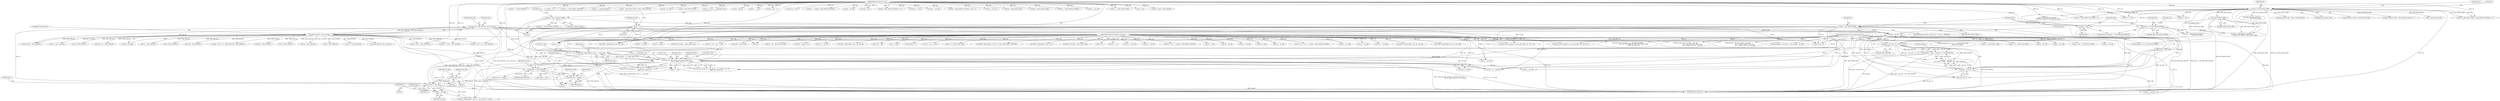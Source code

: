 digraph "0_openssl_68595c0c2886e7942a14f98c17a55a88afb6c292@pointer" {
"1000313" [label="(Call,in + sha_off)"];
"1000237" [label="(Call,aesni_cbc_sha1_enc(in, out, blocks, &key->ks,\n                               ctx->iv, &key->md, in + iv + sha_off))"];
"1000125" [label="(MethodParameterIn,const unsigned char *in)"];
"1000124" [label="(MethodParameterIn,unsigned char *out)"];
"1000218" [label="(Call,blocks = (plen - (sha_off + iv)) / SHA_CBLOCK)"];
"1000220" [label="(Call,(plen - (sha_off + iv)) / SHA_CBLOCK)"];
"1000221" [label="(Call,plen - (sha_off + iv))"];
"1000213" [label="(Call,plen > (sha_off + iv))"];
"1000182" [label="(Call,plen = len)"];
"1000168" [label="(Call,len % AES_BLOCK_SIZE)"];
"1000126" [label="(MethodParameterIn,size_t len)"];
"1000179" [label="(Call,plen == NO_PAYLOAD_LENGTH)"];
"1000135" [label="(Call,plen = key->payload_length)"];
"1000153" [label="(Call,sha_off = SHA_CBLOCK - key->md.num)"];
"1000155" [label="(Call,SHA_CBLOCK - key->md.num)"];
"1000141" [label="(Call,iv = 0)"];
"1000208" [label="(Call,iv = AES_BLOCK_SIZE)"];
"1000195" [label="(Call,-AES_BLOCK_SIZE)"];
"1000228" [label="(Call,SHA1_Update(&key->md, in + iv, sha_off))"];
"1000305" [label="(Call,sha_off += iv)"];
"1000302" [label="(Call,sha_off = 0)"];
"1000263" [label="(Call,sha_off += blocks)"];
"1000257" [label="(Call,blocks *= SHA_CBLOCK)"];
"1001861" [label="(Call,len - 2 * SHA_CBLOCK)"];
"1001017" [label="(Call,res != SHA_CBLOCK)"];
"1000135" [label="(Call,plen = key->payload_length)"];
"1000219" [label="(Identifier,blocks)"];
"1000263" [label="(Call,sha_off += blocks)"];
"1000156" [label="(Identifier,SHA_CBLOCK)"];
"1000245" [label="(Call,ctx->iv)"];
"1001897" [label="(Call,out + aes_off)"];
"1000272" [label="(Call,blocks >> 29)"];
"1001894" [label="(Call,in + aes_off)"];
"1000707" [label="(Call,len - (256 + 32 + SHA_CBLOCK))"];
"1000392" [label="(Call,out + aes_off)"];
"1000604" [label="(Call,len - 1)"];
"1000257" [label="(Call,blocks *= SHA_CBLOCK)"];
"1000320" [label="(Call,plen != len)"];
"1000303" [label="(Identifier,sha_off)"];
"1000213" [label="(Call,plen > (sha_off + iv))"];
"1001520" [label="(Call,len += SHA_DIGEST_LENGTH)"];
"1000498" [label="(Call,len < (AES_BLOCK_SIZE + SHA_DIGEST_LENGTH + 1))"];
"1001783" [label="(Call,out = out + len - 1 - pad)"];
"1000179" [label="(Call,plen == NO_PAYLOAD_LENGTH)"];
"1000830" [label="(Call,SHA_CBLOCK - key->md.num)"];
"1001851" [label="(Call,len - 3 * SHA_CBLOCK)"];
"1000192" [label="(Call,SHA_DIGEST_LENGTH +\n                   AES_BLOCK_SIZE)"];
"1000125" [label="(MethodParameterIn,const unsigned char *in)"];
"1000577" [label="(Call,aesni_cbc_encrypt(in + len - AES_BLOCK_SIZE,\n                                  out + len - AES_BLOCK_SIZE, AES_BLOCK_SIZE,\n                                  &key->ks, tail_iv, 0))"];
"1000229" [label="(Call,&key->md)"];
"1000143" [label="(Literal,0)"];
"1000717" [label="(Call,len - AES_BLOCK_SIZE - blocks * SHA_CBLOCK)"];
"1000154" [label="(Identifier,sha_off)"];
"1000254" [label="(Call,iv + sha_off)"];
"1000196" [label="(Identifier,AES_BLOCK_SIZE)"];
"1000391" [label="(Call,aesni_cbc_encrypt(out + aes_off, out + aes_off, len - aes_off,\n                              &key->ks, ctx->iv, 1))"];
"1000304" [label="(Literal,0)"];
"1000239" [label="(Identifier,out)"];
"1000398" [label="(Call,len - aes_off)"];
"1000172" [label="(Literal,0)"];
"1000222" [label="(Identifier,plen)"];
"1001523" [label="(Call,res = key->md.num)"];
"1000183" [label="(Identifier,plen)"];
"1000212" [label="(Call,plen > (sha_off + iv)\n            && (blocks = (plen - (sha_off + iv)) / SHA_CBLOCK))"];
"1001853" [label="(Call,3 * SHA_CBLOCK)"];
"1001647" [label="(Call,out - p)"];
"1000228" [label="(Call,SHA1_Update(&key->md, in + iv, sha_off))"];
"1000844" [label="(Call,out += j)"];
"1001893" [label="(Call,aesni256_cbc_sha1_dec(in + aes_off,\n                                      out + aes_off, blocks, &key->ks,\n                                      ctx->iv, &key->md, out + sha_off))"];
"1000306" [label="(Identifier,sha_off)"];
"1000580" [label="(Call,len - AES_BLOCK_SIZE)"];
"1001625" [label="(Call,out += inp_len)"];
"1001912" [label="(Call,out + sha_off)"];
"1000847" [label="(Call,len -= j)"];
"1000820" [label="(Call,len - (256 + SHA_CBLOCK))"];
"1001635" [label="(Call,out + len - 1 - maxpad - SHA_DIGEST_LENGTH)"];
"1000261" [label="(Identifier,aes_off)"];
"1001561" [label="(Call,len - inp_len)"];
"1001787" [label="(Call,len - 1 - pad)"];
"1000142" [label="(Identifier,iv)"];
"1000127" [label="(Block,)"];
"1000177" [label="(Block,)"];
"1000328" [label="(Call,memcpy(out + aes_off, in + aes_off, plen - aes_off))"];
"1000376" [label="(Call,len - plen - 1)"];
"1000811" [label="(Call,len >= (256 + SHA_CBLOCK))"];
"1000719" [label="(Call,AES_BLOCK_SIZE - blocks * SHA_CBLOCK)"];
"1000170" [label="(Identifier,AES_BLOCK_SIZE)"];
"1000339" [label="(Call,out + plen)"];
"1000660" [label="(Call,inp_len - len)"];
"1000236" [label="(Identifier,sha_off)"];
"1001637" [label="(Call,len - 1 - maxpad - SHA_DIGEST_LENGTH)"];
"1000418" [label="(Call,len - aes_off)"];
"1000167" [label="(ControlStructure,if (len % AES_BLOCK_SIZE))"];
"1000329" [label="(Call,out + aes_off)"];
"1000709" [label="(Call,256 + 32 + SHA_CBLOCK)"];
"1000412" [label="(Call,in + aes_off)"];
"1000569" [label="(Call,in + len - 2 * AES_BLOCK_SIZE)"];
"1000767" [label="(Call,out + sha_off)"];
"1000363" [label="(Call,out + plen)"];
"1000260" [label="(Call,aes_off += blocks)"];
"1000164" [label="(Identifier,key)"];
"1000184" [label="(Identifier,len)"];
"1000411" [label="(Call,aesni_cbc_encrypt(in + aes_off, out + aes_off, len - aes_off,\n                              &key->ks, ctx->iv, 1))"];
"1000190" [label="(Call,plen + SHA_DIGEST_LENGTH +\n                   AES_BLOCK_SIZE)"];
"1001633" [label="(Call,*p = out + len - 1 - maxpad - SHA_DIGEST_LENGTH)"];
"1000182" [label="(Call,plen = len)"];
"1000141" [label="(Call,iv = 0)"];
"1000752" [label="(Call,out + aes_off)"];
"1000381" [label="(Call,plen < len)"];
"1000307" [label="(Identifier,iv)"];
"1000233" [label="(Call,in + iv)"];
"1000313" [label="(Call,in + sha_off)"];
"1000126" [label="(MethodParameterIn,size_t len)"];
"1000259" [label="(Identifier,SHA_CBLOCK)"];
"1000221" [label="(Call,plen - (sha_off + iv))"];
"1000332" [label="(Call,in + aes_off)"];
"1000237" [label="(Call,aesni_cbc_sha1_enc(in, out, blocks, &key->ks,\n                               ctx->iv, &key->md, in + iv + sha_off))"];
"1001845" [label="(Call,sha_off %= SHA_CBLOCK)"];
"1001971" [label="(MethodReturn,static int)"];
"1001874" [label="(Call,aesni_cbc_encrypt(in, out, aes_off, &key->ks, ctx->iv, 0))"];
"1000240" [label="(Identifier,blocks)"];
"1000507" [label="(Call,memcpy(ctx->iv, in, AES_BLOCK_SIZE))"];
"1001920" [label="(Call,out += sha_off)"];
"1000157" [label="(Call,key->md.num)"];
"1000302" [label="(Call,sha_off = 0)"];
"1000311" [label="(Identifier,key)"];
"1000187" [label="(Call,len !=\n                 ((plen + SHA_DIGEST_LENGTH +\n                   AES_BLOCK_SIZE) & -AES_BLOCK_SIZE))"];
"1000215" [label="(Call,sha_off + iv)"];
"1000609" [label="(Call,len - (SHA_DIGEST_LENGTH + 1))"];
"1000315" [label="(Identifier,sha_off)"];
"1000317" [label="(Identifier,plen)"];
"1000800" [label="(Call,SHA1_Update(&key->md, out, inp_len))"];
"1000741" [label="(Call,SHA1_Update(&key->md, out, sha_off))"];
"1000711" [label="(Call,32 + SHA_CBLOCK)"];
"1000825" [label="(Call,0 - SHA_CBLOCK)"];
"1000395" [label="(Call,out + aes_off)"];
"1000169" [label="(Identifier,len)"];
"1000189" [label="(Call,(plen + SHA_DIGEST_LENGTH +\n                   AES_BLOCK_SIZE) & -AES_BLOCK_SIZE)"];
"1000558" [label="(Call,len >= 1024)"];
"1000136" [label="(Identifier,plen)"];
"1000209" [label="(Identifier,iv)"];
"1001923" [label="(Call,len -= sha_off)"];
"1000450" [label="(Call,plen != NO_PAYLOAD_LENGTH)"];
"1000168" [label="(Call,len % AES_BLOCK_SIZE)"];
"1000648" [label="(Call,len - (SHA_DIGEST_LENGTH + pad + 1))"];
"1000358" [label="(Call,out + plen)"];
"1000188" [label="(Identifier,len)"];
"1000181" [label="(Identifier,NO_PAYLOAD_LENGTH)"];
"1000314" [label="(Identifier,in)"];
"1000200" [label="(ControlStructure,if (key->aux.tls_ver >= TLS1_1_VERSION))"];
"1000264" [label="(Identifier,sha_off)"];
"1000338" [label="(Call,SHA1_Final(out + plen, &key->md))"];
"1001628" [label="(Call,len -= inp_len)"];
"1000729" [label="(Call,aesni_cbc_encrypt(in, out, aes_off, &key->ks, ctx->iv, 0))"];
"1000585" [label="(Call,len - AES_BLOCK_SIZE)"];
"1000547" [label="(Call,out[i] ^ pmac->c[i])"];
"1000567" [label="(Call,memcpy(tail_iv, in + len - 2 * AES_BLOCK_SIZE,\n                       AES_BLOCK_SIZE))"];
"1000583" [label="(Call,out + len - AES_BLOCK_SIZE)"];
"1000600" [label="(Call,pad = out[len - 1])"];
"1000822" [label="(Call,256 + SHA_CBLOCK)"];
"1000519" [label="(Call,len -= AES_BLOCK_SIZE)"];
"1000807" [label="(Call,len -= SHA_DIGEST_LENGTH)"];
"1000195" [label="(Call,-AES_BLOCK_SIZE)"];
"1000778" [label="(Call,len -= sha_off)"];
"1000775" [label="(Call,out += sha_off)"];
"1000220" [label="(Call,(plen - (sha_off + iv)) / SHA_CBLOCK)"];
"1000153" [label="(Call,sha_off = SHA_CBLOCK - key->md.num)"];
"1000218" [label="(Call,blocks = (plen - (sha_off + iv)) / SHA_CBLOCK)"];
"1000325" [label="(Call,in != out)"];
"1000180" [label="(Identifier,plen)"];
"1000223" [label="(Call,sha_off + iv)"];
"1001886" [label="(Call,SHA1_Update(&key->md, out, sha_off))"];
"1001962" [label="(Call,SHA1_Update(&key->md, out, len))"];
"1000513" [label="(Call,in += AES_BLOCK_SIZE)"];
"1000137" [label="(Call,key->payload_length)"];
"1000578" [label="(Call,in + len - AES_BLOCK_SIZE)"];
"1000524" [label="(Call,len < (SHA_DIGEST_LENGTH + 1))"];
"1000124" [label="(MethodParameterIn,unsigned char *out)"];
"1000248" [label="(Call,&key->md)"];
"1001807" [label="(Call,out[i] ^ pad)"];
"1000969" [label="(Call,c = out[j])"];
"1000269" [label="(Identifier,key)"];
"1000146" [label="(Identifier,sha_off)"];
"1000749" [label="(Call,in + aes_off)"];
"1000386" [label="(Call,out[plen] = l)"];
"1000706" [label="(Call,(len - (256 + 32 + SHA_CBLOCK)) / SHA_CBLOCK)"];
"1000175" [label="(Identifier,ctx)"];
"1000265" [label="(Identifier,blocks)"];
"1000415" [label="(Call,out + aes_off)"];
"1000155" [label="(Call,SHA_CBLOCK - key->md.num)"];
"1000813" [label="(Call,256 + SHA_CBLOCK)"];
"1000500" [label="(Call,AES_BLOCK_SIZE + SHA_DIGEST_LENGTH + 1)"];
"1000214" [label="(Identifier,plen)"];
"1001785" [label="(Call,out + len - 1 - pad)"];
"1001835" [label="(Call,len >= 1024)"];
"1000516" [label="(Call,out += AES_BLOCK_SIZE)"];
"1000571" [label="(Call,len - 2 * AES_BLOCK_SIZE)"];
"1000210" [label="(Identifier,AES_BLOCK_SIZE)"];
"1001863" [label="(Call,2 * SHA_CBLOCK)"];
"1000962" [label="(Call,j < len)"];
"1000258" [label="(Identifier,blocks)"];
"1000305" [label="(Call,sha_off += iv)"];
"1000748" [label="(Call,aesni256_cbc_sha1_dec(in + aes_off,\n                                      out + aes_off, blocks, &key->ks,\n                                      ctx->iv, &key->md, out + sha_off))"];
"1000178" [label="(ControlStructure,if (plen == NO_PAYLOAD_LENGTH))"];
"1000241" [label="(Call,&key->ks)"];
"1001869" [label="(Call,len - blocks * SHA_CBLOCK)"];
"1000208" [label="(Call,iv = AES_BLOCK_SIZE)"];
"1000952" [label="(Call,res = key->md.num)"];
"1000301" [label="(Block,)"];
"1000238" [label="(Identifier,in)"];
"1001143" [label="(Call,i < SHA_CBLOCK)"];
"1000308" [label="(Call,SHA1_Update(&key->md, in + sha_off, plen - sha_off))"];
"1000227" [label="(Block,)"];
"1000573" [label="(Call,2 * AES_BLOCK_SIZE)"];
"1000316" [label="(Call,plen - sha_off)"];
"1000252" [label="(Call,in + iv + sha_off)"];
"1000353" [label="(Call,SHA1_Update(&key->md, out + plen, SHA_DIGEST_LENGTH))"];
"1000837" [label="(Call,SHA1_Update(&key->md, out, j))"];
"1000226" [label="(Identifier,SHA_CBLOCK)"];
"1000362" [label="(Call,SHA1_Final(out + plen, &key->md))"];
"1000313" -> "1000308"  [label="AST: "];
"1000313" -> "1000315"  [label="CFG: "];
"1000314" -> "1000313"  [label="AST: "];
"1000315" -> "1000313"  [label="AST: "];
"1000317" -> "1000313"  [label="CFG: "];
"1000237" -> "1000313"  [label="DDG: in"];
"1000125" -> "1000313"  [label="DDG: in"];
"1000305" -> "1000313"  [label="DDG: sha_off"];
"1000237" -> "1000227"  [label="AST: "];
"1000237" -> "1000252"  [label="CFG: "];
"1000238" -> "1000237"  [label="AST: "];
"1000239" -> "1000237"  [label="AST: "];
"1000240" -> "1000237"  [label="AST: "];
"1000241" -> "1000237"  [label="AST: "];
"1000245" -> "1000237"  [label="AST: "];
"1000248" -> "1000237"  [label="AST: "];
"1000252" -> "1000237"  [label="AST: "];
"1000258" -> "1000237"  [label="CFG: "];
"1000237" -> "1001971"  [label="DDG: aesni_cbc_sha1_enc(in, out, blocks, &key->ks,\n                               ctx->iv, &key->md, in + iv + sha_off)"];
"1000237" -> "1001971"  [label="DDG: in + iv + sha_off"];
"1000125" -> "1000237"  [label="DDG: in"];
"1000124" -> "1000237"  [label="DDG: out"];
"1000218" -> "1000237"  [label="DDG: blocks"];
"1000228" -> "1000237"  [label="DDG: &key->md"];
"1000228" -> "1000237"  [label="DDG: sha_off"];
"1000141" -> "1000237"  [label="DDG: iv"];
"1000208" -> "1000237"  [label="DDG: iv"];
"1000237" -> "1000257"  [label="DDG: blocks"];
"1000237" -> "1000308"  [label="DDG: &key->md"];
"1000237" -> "1000308"  [label="DDG: in"];
"1000237" -> "1000325"  [label="DDG: in"];
"1000237" -> "1000325"  [label="DDG: out"];
"1000237" -> "1000391"  [label="DDG: &key->ks"];
"1000237" -> "1000391"  [label="DDG: ctx->iv"];
"1000237" -> "1000411"  [label="DDG: in"];
"1000237" -> "1000411"  [label="DDG: out"];
"1000237" -> "1000411"  [label="DDG: &key->ks"];
"1000237" -> "1000411"  [label="DDG: ctx->iv"];
"1000237" -> "1000412"  [label="DDG: in"];
"1000237" -> "1000415"  [label="DDG: out"];
"1000125" -> "1000122"  [label="AST: "];
"1000125" -> "1001971"  [label="DDG: in"];
"1000125" -> "1000228"  [label="DDG: in"];
"1000125" -> "1000233"  [label="DDG: in"];
"1000125" -> "1000252"  [label="DDG: in"];
"1000125" -> "1000308"  [label="DDG: in"];
"1000125" -> "1000325"  [label="DDG: in"];
"1000125" -> "1000328"  [label="DDG: in"];
"1000125" -> "1000332"  [label="DDG: in"];
"1000125" -> "1000411"  [label="DDG: in"];
"1000125" -> "1000412"  [label="DDG: in"];
"1000125" -> "1000507"  [label="DDG: in"];
"1000125" -> "1000513"  [label="DDG: in"];
"1000125" -> "1000567"  [label="DDG: in"];
"1000125" -> "1000569"  [label="DDG: in"];
"1000125" -> "1000577"  [label="DDG: in"];
"1000125" -> "1000578"  [label="DDG: in"];
"1000125" -> "1000729"  [label="DDG: in"];
"1000125" -> "1000748"  [label="DDG: in"];
"1000125" -> "1000749"  [label="DDG: in"];
"1000125" -> "1001874"  [label="DDG: in"];
"1000125" -> "1001893"  [label="DDG: in"];
"1000125" -> "1001894"  [label="DDG: in"];
"1000124" -> "1000122"  [label="AST: "];
"1000124" -> "1001971"  [label="DDG: out"];
"1000124" -> "1000325"  [label="DDG: out"];
"1000124" -> "1000328"  [label="DDG: out"];
"1000124" -> "1000329"  [label="DDG: out"];
"1000124" -> "1000338"  [label="DDG: out"];
"1000124" -> "1000339"  [label="DDG: out"];
"1000124" -> "1000353"  [label="DDG: out"];
"1000124" -> "1000358"  [label="DDG: out"];
"1000124" -> "1000362"  [label="DDG: out"];
"1000124" -> "1000363"  [label="DDG: out"];
"1000124" -> "1000386"  [label="DDG: out"];
"1000124" -> "1000391"  [label="DDG: out"];
"1000124" -> "1000392"  [label="DDG: out"];
"1000124" -> "1000395"  [label="DDG: out"];
"1000124" -> "1000411"  [label="DDG: out"];
"1000124" -> "1000415"  [label="DDG: out"];
"1000124" -> "1000516"  [label="DDG: out"];
"1000124" -> "1000547"  [label="DDG: out"];
"1000124" -> "1000577"  [label="DDG: out"];
"1000124" -> "1000583"  [label="DDG: out"];
"1000124" -> "1000600"  [label="DDG: out"];
"1000124" -> "1000729"  [label="DDG: out"];
"1000124" -> "1000741"  [label="DDG: out"];
"1000124" -> "1000748"  [label="DDG: out"];
"1000124" -> "1000752"  [label="DDG: out"];
"1000124" -> "1000767"  [label="DDG: out"];
"1000124" -> "1000775"  [label="DDG: out"];
"1000124" -> "1000800"  [label="DDG: out"];
"1000124" -> "1000837"  [label="DDG: out"];
"1000124" -> "1000844"  [label="DDG: out"];
"1000124" -> "1000969"  [label="DDG: out"];
"1000124" -> "1001625"  [label="DDG: out"];
"1000124" -> "1001633"  [label="DDG: out"];
"1000124" -> "1001635"  [label="DDG: out"];
"1000124" -> "1001647"  [label="DDG: out"];
"1000124" -> "1001783"  [label="DDG: out"];
"1000124" -> "1001785"  [label="DDG: out"];
"1000124" -> "1001807"  [label="DDG: out"];
"1000124" -> "1001874"  [label="DDG: out"];
"1000124" -> "1001886"  [label="DDG: out"];
"1000124" -> "1001893"  [label="DDG: out"];
"1000124" -> "1001897"  [label="DDG: out"];
"1000124" -> "1001912"  [label="DDG: out"];
"1000124" -> "1001920"  [label="DDG: out"];
"1000124" -> "1001962"  [label="DDG: out"];
"1000218" -> "1000212"  [label="AST: "];
"1000218" -> "1000220"  [label="CFG: "];
"1000219" -> "1000218"  [label="AST: "];
"1000220" -> "1000218"  [label="AST: "];
"1000212" -> "1000218"  [label="CFG: "];
"1000218" -> "1001971"  [label="DDG: blocks"];
"1000218" -> "1001971"  [label="DDG: (plen - (sha_off + iv)) / SHA_CBLOCK"];
"1000218" -> "1000212"  [label="DDG: blocks"];
"1000220" -> "1000218"  [label="DDG: plen - (sha_off + iv)"];
"1000220" -> "1000218"  [label="DDG: SHA_CBLOCK"];
"1000220" -> "1000226"  [label="CFG: "];
"1000221" -> "1000220"  [label="AST: "];
"1000226" -> "1000220"  [label="AST: "];
"1000220" -> "1001971"  [label="DDG: plen - (sha_off + iv)"];
"1000220" -> "1001971"  [label="DDG: SHA_CBLOCK"];
"1000220" -> "1000212"  [label="DDG: plen - (sha_off + iv)"];
"1000220" -> "1000212"  [label="DDG: SHA_CBLOCK"];
"1000221" -> "1000220"  [label="DDG: plen"];
"1000221" -> "1000220"  [label="DDG: sha_off + iv"];
"1000155" -> "1000220"  [label="DDG: SHA_CBLOCK"];
"1000220" -> "1000257"  [label="DDG: SHA_CBLOCK"];
"1000221" -> "1000223"  [label="CFG: "];
"1000222" -> "1000221"  [label="AST: "];
"1000223" -> "1000221"  [label="AST: "];
"1000226" -> "1000221"  [label="CFG: "];
"1000221" -> "1001971"  [label="DDG: sha_off + iv"];
"1000213" -> "1000221"  [label="DDG: plen"];
"1000153" -> "1000221"  [label="DDG: sha_off"];
"1000141" -> "1000221"  [label="DDG: iv"];
"1000208" -> "1000221"  [label="DDG: iv"];
"1000221" -> "1000316"  [label="DDG: plen"];
"1000213" -> "1000212"  [label="AST: "];
"1000213" -> "1000215"  [label="CFG: "];
"1000214" -> "1000213"  [label="AST: "];
"1000215" -> "1000213"  [label="AST: "];
"1000219" -> "1000213"  [label="CFG: "];
"1000212" -> "1000213"  [label="CFG: "];
"1000213" -> "1001971"  [label="DDG: sha_off + iv"];
"1000213" -> "1000212"  [label="DDG: plen"];
"1000213" -> "1000212"  [label="DDG: sha_off + iv"];
"1000182" -> "1000213"  [label="DDG: plen"];
"1000179" -> "1000213"  [label="DDG: plen"];
"1000153" -> "1000213"  [label="DDG: sha_off"];
"1000141" -> "1000213"  [label="DDG: iv"];
"1000208" -> "1000213"  [label="DDG: iv"];
"1000213" -> "1000316"  [label="DDG: plen"];
"1000182" -> "1000178"  [label="AST: "];
"1000182" -> "1000184"  [label="CFG: "];
"1000183" -> "1000182"  [label="AST: "];
"1000184" -> "1000182"  [label="AST: "];
"1000214" -> "1000182"  [label="CFG: "];
"1000168" -> "1000182"  [label="DDG: len"];
"1000126" -> "1000182"  [label="DDG: len"];
"1000168" -> "1000167"  [label="AST: "];
"1000168" -> "1000170"  [label="CFG: "];
"1000169" -> "1000168"  [label="AST: "];
"1000170" -> "1000168"  [label="AST: "];
"1000172" -> "1000168"  [label="CFG: "];
"1000175" -> "1000168"  [label="CFG: "];
"1000168" -> "1001971"  [label="DDG: len % AES_BLOCK_SIZE"];
"1000168" -> "1001971"  [label="DDG: len"];
"1000168" -> "1001971"  [label="DDG: AES_BLOCK_SIZE"];
"1000126" -> "1000168"  [label="DDG: len"];
"1000168" -> "1000187"  [label="DDG: len"];
"1000168" -> "1000189"  [label="DDG: AES_BLOCK_SIZE"];
"1000168" -> "1000190"  [label="DDG: AES_BLOCK_SIZE"];
"1000168" -> "1000192"  [label="DDG: AES_BLOCK_SIZE"];
"1000168" -> "1000195"  [label="DDG: AES_BLOCK_SIZE"];
"1000168" -> "1000320"  [label="DDG: len"];
"1000168" -> "1000498"  [label="DDG: len"];
"1000168" -> "1000498"  [label="DDG: AES_BLOCK_SIZE"];
"1000168" -> "1000500"  [label="DDG: AES_BLOCK_SIZE"];
"1000168" -> "1000507"  [label="DDG: AES_BLOCK_SIZE"];
"1000168" -> "1000524"  [label="DDG: len"];
"1000168" -> "1000573"  [label="DDG: AES_BLOCK_SIZE"];
"1000168" -> "1000719"  [label="DDG: AES_BLOCK_SIZE"];
"1000168" -> "1001835"  [label="DDG: len"];
"1000126" -> "1000122"  [label="AST: "];
"1000126" -> "1001971"  [label="DDG: len"];
"1000126" -> "1000187"  [label="DDG: len"];
"1000126" -> "1000320"  [label="DDG: len"];
"1000126" -> "1000376"  [label="DDG: len"];
"1000126" -> "1000381"  [label="DDG: len"];
"1000126" -> "1000398"  [label="DDG: len"];
"1000126" -> "1000418"  [label="DDG: len"];
"1000126" -> "1000498"  [label="DDG: len"];
"1000126" -> "1000519"  [label="DDG: len"];
"1000126" -> "1000524"  [label="DDG: len"];
"1000126" -> "1000558"  [label="DDG: len"];
"1000126" -> "1000571"  [label="DDG: len"];
"1000126" -> "1000580"  [label="DDG: len"];
"1000126" -> "1000585"  [label="DDG: len"];
"1000126" -> "1000604"  [label="DDG: len"];
"1000126" -> "1000609"  [label="DDG: len"];
"1000126" -> "1000648"  [label="DDG: len"];
"1000126" -> "1000660"  [label="DDG: len"];
"1000126" -> "1000707"  [label="DDG: len"];
"1000126" -> "1000717"  [label="DDG: len"];
"1000126" -> "1000778"  [label="DDG: len"];
"1000126" -> "1000807"  [label="DDG: len"];
"1000126" -> "1000811"  [label="DDG: len"];
"1000126" -> "1000820"  [label="DDG: len"];
"1000126" -> "1000847"  [label="DDG: len"];
"1000126" -> "1000962"  [label="DDG: len"];
"1000126" -> "1001520"  [label="DDG: len"];
"1000126" -> "1001561"  [label="DDG: len"];
"1000126" -> "1001628"  [label="DDG: len"];
"1000126" -> "1001637"  [label="DDG: len"];
"1000126" -> "1001787"  [label="DDG: len"];
"1000126" -> "1001835"  [label="DDG: len"];
"1000126" -> "1001851"  [label="DDG: len"];
"1000126" -> "1001861"  [label="DDG: len"];
"1000126" -> "1001869"  [label="DDG: len"];
"1000126" -> "1001923"  [label="DDG: len"];
"1000126" -> "1001962"  [label="DDG: len"];
"1000179" -> "1000178"  [label="AST: "];
"1000179" -> "1000181"  [label="CFG: "];
"1000180" -> "1000179"  [label="AST: "];
"1000181" -> "1000179"  [label="AST: "];
"1000183" -> "1000179"  [label="CFG: "];
"1000188" -> "1000179"  [label="CFG: "];
"1000179" -> "1001971"  [label="DDG: plen == NO_PAYLOAD_LENGTH"];
"1000179" -> "1001971"  [label="DDG: NO_PAYLOAD_LENGTH"];
"1000135" -> "1000179"  [label="DDG: plen"];
"1000179" -> "1000189"  [label="DDG: plen"];
"1000179" -> "1000190"  [label="DDG: plen"];
"1000135" -> "1000127"  [label="AST: "];
"1000135" -> "1000137"  [label="CFG: "];
"1000136" -> "1000135"  [label="AST: "];
"1000137" -> "1000135"  [label="AST: "];
"1000142" -> "1000135"  [label="CFG: "];
"1000135" -> "1001971"  [label="DDG: plen"];
"1000135" -> "1000450"  [label="DDG: plen"];
"1000153" -> "1000127"  [label="AST: "];
"1000153" -> "1000155"  [label="CFG: "];
"1000154" -> "1000153"  [label="AST: "];
"1000155" -> "1000153"  [label="AST: "];
"1000164" -> "1000153"  [label="CFG: "];
"1000153" -> "1001971"  [label="DDG: SHA_CBLOCK - key->md.num"];
"1000153" -> "1001971"  [label="DDG: sha_off"];
"1000155" -> "1000153"  [label="DDG: SHA_CBLOCK"];
"1000155" -> "1000153"  [label="DDG: key->md.num"];
"1000153" -> "1000215"  [label="DDG: sha_off"];
"1000153" -> "1000223"  [label="DDG: sha_off"];
"1000153" -> "1000228"  [label="DDG: sha_off"];
"1000153" -> "1001845"  [label="DDG: sha_off"];
"1000155" -> "1000157"  [label="CFG: "];
"1000156" -> "1000155"  [label="AST: "];
"1000157" -> "1000155"  [label="AST: "];
"1000155" -> "1001971"  [label="DDG: key->md.num"];
"1000155" -> "1001971"  [label="DDG: SHA_CBLOCK"];
"1000155" -> "1000257"  [label="DDG: SHA_CBLOCK"];
"1000155" -> "1000707"  [label="DDG: SHA_CBLOCK"];
"1000155" -> "1000709"  [label="DDG: SHA_CBLOCK"];
"1000155" -> "1000711"  [label="DDG: SHA_CBLOCK"];
"1000155" -> "1000706"  [label="DDG: SHA_CBLOCK"];
"1000155" -> "1000811"  [label="DDG: SHA_CBLOCK"];
"1000155" -> "1000813"  [label="DDG: SHA_CBLOCK"];
"1000155" -> "1000820"  [label="DDG: SHA_CBLOCK"];
"1000155" -> "1000822"  [label="DDG: SHA_CBLOCK"];
"1000155" -> "1000825"  [label="DDG: SHA_CBLOCK"];
"1000155" -> "1000830"  [label="DDG: key->md.num"];
"1000155" -> "1000952"  [label="DDG: key->md.num"];
"1000155" -> "1001017"  [label="DDG: SHA_CBLOCK"];
"1000155" -> "1001143"  [label="DDG: SHA_CBLOCK"];
"1000155" -> "1001523"  [label="DDG: key->md.num"];
"1000155" -> "1001845"  [label="DDG: SHA_CBLOCK"];
"1000155" -> "1001853"  [label="DDG: SHA_CBLOCK"];
"1000155" -> "1001863"  [label="DDG: SHA_CBLOCK"];
"1000141" -> "1000127"  [label="AST: "];
"1000141" -> "1000143"  [label="CFG: "];
"1000142" -> "1000141"  [label="AST: "];
"1000143" -> "1000141"  [label="AST: "];
"1000146" -> "1000141"  [label="CFG: "];
"1000141" -> "1001971"  [label="DDG: iv"];
"1000141" -> "1000215"  [label="DDG: iv"];
"1000141" -> "1000223"  [label="DDG: iv"];
"1000141" -> "1000228"  [label="DDG: iv"];
"1000141" -> "1000233"  [label="DDG: iv"];
"1000141" -> "1000252"  [label="DDG: iv"];
"1000141" -> "1000254"  [label="DDG: iv"];
"1000141" -> "1000305"  [label="DDG: iv"];
"1000208" -> "1000200"  [label="AST: "];
"1000208" -> "1000210"  [label="CFG: "];
"1000209" -> "1000208"  [label="AST: "];
"1000210" -> "1000208"  [label="AST: "];
"1000214" -> "1000208"  [label="CFG: "];
"1000208" -> "1001971"  [label="DDG: AES_BLOCK_SIZE"];
"1000195" -> "1000208"  [label="DDG: AES_BLOCK_SIZE"];
"1000208" -> "1000215"  [label="DDG: iv"];
"1000208" -> "1000223"  [label="DDG: iv"];
"1000208" -> "1000228"  [label="DDG: iv"];
"1000208" -> "1000233"  [label="DDG: iv"];
"1000208" -> "1000252"  [label="DDG: iv"];
"1000208" -> "1000254"  [label="DDG: iv"];
"1000208" -> "1000305"  [label="DDG: iv"];
"1000195" -> "1000189"  [label="AST: "];
"1000195" -> "1000196"  [label="CFG: "];
"1000196" -> "1000195"  [label="AST: "];
"1000189" -> "1000195"  [label="CFG: "];
"1000195" -> "1001971"  [label="DDG: AES_BLOCK_SIZE"];
"1000195" -> "1000189"  [label="DDG: AES_BLOCK_SIZE"];
"1000228" -> "1000227"  [label="AST: "];
"1000228" -> "1000236"  [label="CFG: "];
"1000229" -> "1000228"  [label="AST: "];
"1000233" -> "1000228"  [label="AST: "];
"1000236" -> "1000228"  [label="AST: "];
"1000238" -> "1000228"  [label="CFG: "];
"1000228" -> "1001971"  [label="DDG: in + iv"];
"1000228" -> "1001971"  [label="DDG: SHA1_Update(&key->md, in + iv, sha_off)"];
"1000228" -> "1000252"  [label="DDG: sha_off"];
"1000228" -> "1000254"  [label="DDG: sha_off"];
"1000228" -> "1000263"  [label="DDG: sha_off"];
"1000305" -> "1000177"  [label="AST: "];
"1000305" -> "1000307"  [label="CFG: "];
"1000306" -> "1000305"  [label="AST: "];
"1000307" -> "1000305"  [label="AST: "];
"1000311" -> "1000305"  [label="CFG: "];
"1000305" -> "1001971"  [label="DDG: iv"];
"1000302" -> "1000305"  [label="DDG: sha_off"];
"1000263" -> "1000305"  [label="DDG: sha_off"];
"1000305" -> "1000308"  [label="DDG: sha_off"];
"1000305" -> "1000316"  [label="DDG: sha_off"];
"1000302" -> "1000301"  [label="AST: "];
"1000302" -> "1000304"  [label="CFG: "];
"1000303" -> "1000302"  [label="AST: "];
"1000304" -> "1000302"  [label="AST: "];
"1000306" -> "1000302"  [label="CFG: "];
"1000263" -> "1000227"  [label="AST: "];
"1000263" -> "1000265"  [label="CFG: "];
"1000264" -> "1000263"  [label="AST: "];
"1000265" -> "1000263"  [label="AST: "];
"1000269" -> "1000263"  [label="CFG: "];
"1000257" -> "1000263"  [label="DDG: blocks"];
"1000257" -> "1000227"  [label="AST: "];
"1000257" -> "1000259"  [label="CFG: "];
"1000258" -> "1000257"  [label="AST: "];
"1000259" -> "1000257"  [label="AST: "];
"1000261" -> "1000257"  [label="CFG: "];
"1000257" -> "1001971"  [label="DDG: SHA_CBLOCK"];
"1000257" -> "1000260"  [label="DDG: blocks"];
"1000257" -> "1000272"  [label="DDG: blocks"];
}
